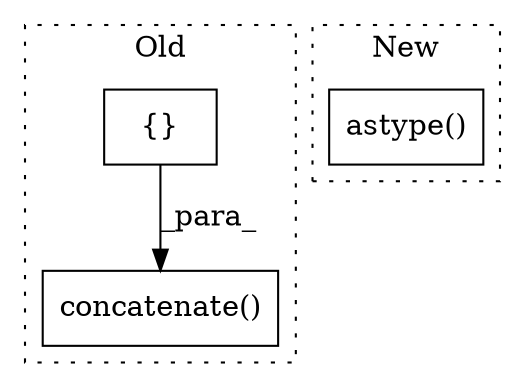 digraph G {
subgraph cluster0 {
1 [label="concatenate()" a="75" s="1436,1500" l="15,9" shape="box"];
3 [label="{}" a="59" s="1451,1490" l="14,0" shape="box"];
label = "Old";
style="dotted";
}
subgraph cluster1 {
2 [label="astype()" a="75" s="1201,1221" l="10,1" shape="box"];
label = "New";
style="dotted";
}
3 -> 1 [label="_para_"];
}